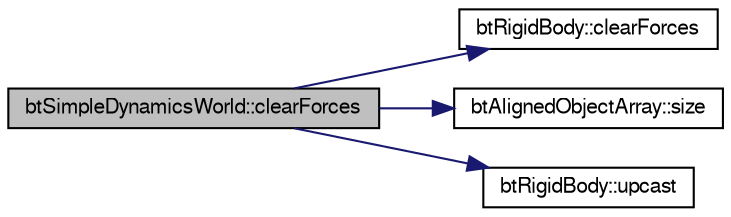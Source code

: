 digraph G
{
  bgcolor="transparent";
  edge [fontname="FreeSans",fontsize=10,labelfontname="FreeSans",labelfontsize=10];
  node [fontname="FreeSans",fontsize=10,shape=record];
  rankdir=LR;
  Node1 [label="btSimpleDynamicsWorld::clearForces",height=0.2,width=0.4,color="black", fillcolor="grey75", style="filled" fontcolor="black"];
  Node1 -> Node2 [color="midnightblue",fontsize=10,style="solid"];
  Node2 [label="btRigidBody::clearForces",height=0.2,width=0.4,color="black",URL="$classbt_rigid_body.html#1ffe77aaa4d3712457aa8f9aa83f42a7"];
  Node1 -> Node3 [color="midnightblue",fontsize=10,style="solid"];
  Node3 [label="btAlignedObjectArray::size",height=0.2,width=0.4,color="black",URL="$classbt_aligned_object_array.html#6bdd14c7599ecb95e8d83dd5a715f9b7",tooltip="return the number of elements in the array"];
  Node1 -> Node4 [color="midnightblue",fontsize=10,style="solid"];
  Node4 [label="btRigidBody::upcast",height=0.2,width=0.4,color="black",URL="$classbt_rigid_body.html#59077fce3d2efd193a3fd7d7de2c97e8"];
}
